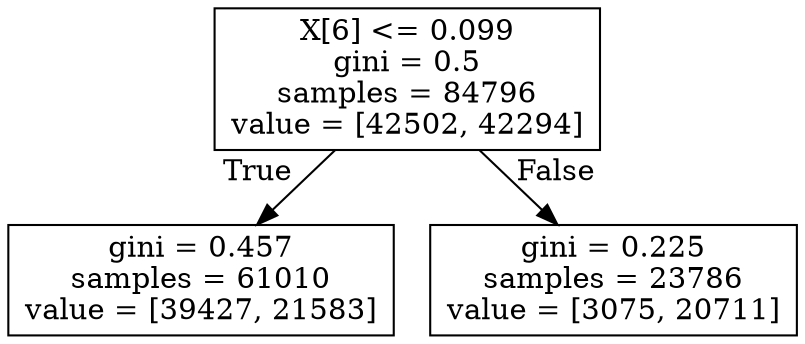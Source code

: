 digraph Tree {
node [shape=box] ;
0 [label="X[6] <= 0.099\ngini = 0.5\nsamples = 84796\nvalue = [42502, 42294]"] ;
1 [label="gini = 0.457\nsamples = 61010\nvalue = [39427, 21583]"] ;
0 -> 1 [labeldistance=2.5, labelangle=45, headlabel="True"] ;
2 [label="gini = 0.225\nsamples = 23786\nvalue = [3075, 20711]"] ;
0 -> 2 [labeldistance=2.5, labelangle=-45, headlabel="False"] ;
}